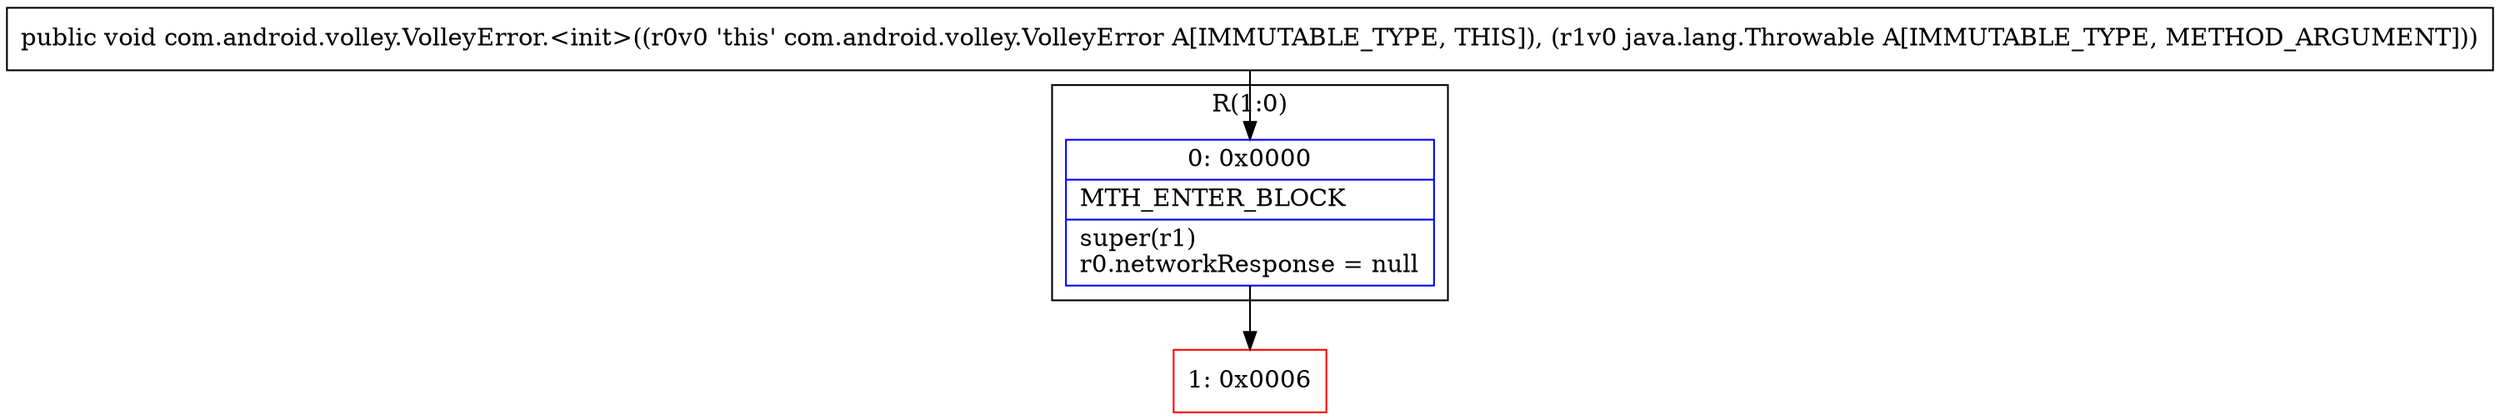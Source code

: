 digraph "CFG forcom.android.volley.VolleyError.\<init\>(Ljava\/lang\/Throwable;)V" {
subgraph cluster_Region_96854770 {
label = "R(1:0)";
node [shape=record,color=blue];
Node_0 [shape=record,label="{0\:\ 0x0000|MTH_ENTER_BLOCK\l|super(r1)\lr0.networkResponse = null\l}"];
}
Node_1 [shape=record,color=red,label="{1\:\ 0x0006}"];
MethodNode[shape=record,label="{public void com.android.volley.VolleyError.\<init\>((r0v0 'this' com.android.volley.VolleyError A[IMMUTABLE_TYPE, THIS]), (r1v0 java.lang.Throwable A[IMMUTABLE_TYPE, METHOD_ARGUMENT])) }"];
MethodNode -> Node_0;
Node_0 -> Node_1;
}

